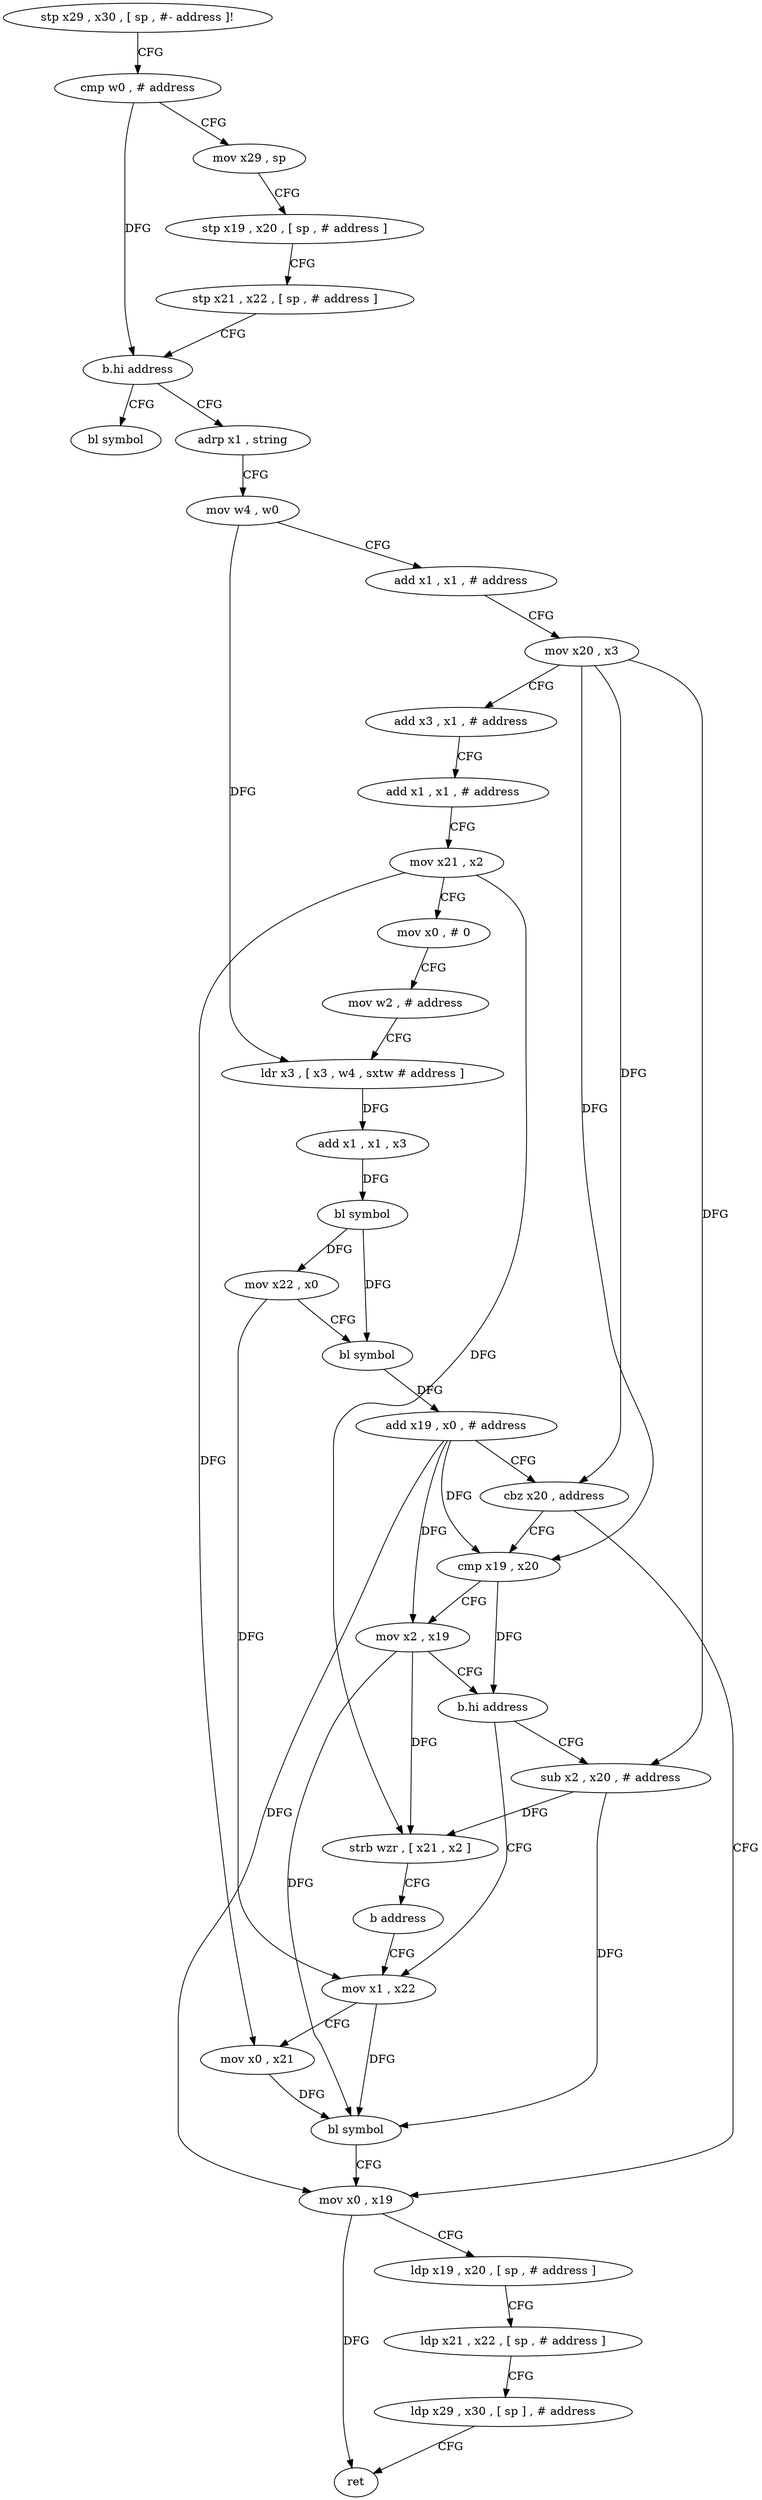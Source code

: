 digraph "func" {
"4298736" [label = "stp x29 , x30 , [ sp , #- address ]!" ]
"4298740" [label = "cmp w0 , # address" ]
"4298744" [label = "mov x29 , sp" ]
"4298748" [label = "stp x19 , x20 , [ sp , # address ]" ]
"4298752" [label = "stp x21 , x22 , [ sp , # address ]" ]
"4298756" [label = "b.hi address" ]
"4298872" [label = "bl symbol" ]
"4298760" [label = "adrp x1 , string" ]
"4298764" [label = "mov w4 , w0" ]
"4298768" [label = "add x1 , x1 , # address" ]
"4298772" [label = "mov x20 , x3" ]
"4298776" [label = "add x3 , x1 , # address" ]
"4298780" [label = "add x1 , x1 , # address" ]
"4298784" [label = "mov x21 , x2" ]
"4298788" [label = "mov x0 , # 0" ]
"4298792" [label = "mov w2 , # address" ]
"4298796" [label = "ldr x3 , [ x3 , w4 , sxtw # address ]" ]
"4298800" [label = "add x1 , x1 , x3" ]
"4298804" [label = "bl symbol" ]
"4298808" [label = "mov x22 , x0" ]
"4298812" [label = "bl symbol" ]
"4298816" [label = "add x19 , x0 , # address" ]
"4298820" [label = "cbz x20 , address" ]
"4298848" [label = "mov x0 , x19" ]
"4298824" [label = "cmp x19 , x20" ]
"4298852" [label = "ldp x19 , x20 , [ sp , # address ]" ]
"4298856" [label = "ldp x21 , x22 , [ sp , # address ]" ]
"4298860" [label = "ldp x29 , x30 , [ sp ] , # address" ]
"4298864" [label = "ret" ]
"4298828" [label = "mov x2 , x19" ]
"4298832" [label = "b.hi address" ]
"4298880" [label = "sub x2 , x20 , # address" ]
"4298836" [label = "mov x1 , x22" ]
"4298884" [label = "strb wzr , [ x21 , x2 ]" ]
"4298888" [label = "b address" ]
"4298840" [label = "mov x0 , x21" ]
"4298844" [label = "bl symbol" ]
"4298736" -> "4298740" [ label = "CFG" ]
"4298740" -> "4298744" [ label = "CFG" ]
"4298740" -> "4298756" [ label = "DFG" ]
"4298744" -> "4298748" [ label = "CFG" ]
"4298748" -> "4298752" [ label = "CFG" ]
"4298752" -> "4298756" [ label = "CFG" ]
"4298756" -> "4298872" [ label = "CFG" ]
"4298756" -> "4298760" [ label = "CFG" ]
"4298760" -> "4298764" [ label = "CFG" ]
"4298764" -> "4298768" [ label = "CFG" ]
"4298764" -> "4298796" [ label = "DFG" ]
"4298768" -> "4298772" [ label = "CFG" ]
"4298772" -> "4298776" [ label = "CFG" ]
"4298772" -> "4298820" [ label = "DFG" ]
"4298772" -> "4298824" [ label = "DFG" ]
"4298772" -> "4298880" [ label = "DFG" ]
"4298776" -> "4298780" [ label = "CFG" ]
"4298780" -> "4298784" [ label = "CFG" ]
"4298784" -> "4298788" [ label = "CFG" ]
"4298784" -> "4298884" [ label = "DFG" ]
"4298784" -> "4298840" [ label = "DFG" ]
"4298788" -> "4298792" [ label = "CFG" ]
"4298792" -> "4298796" [ label = "CFG" ]
"4298796" -> "4298800" [ label = "DFG" ]
"4298800" -> "4298804" [ label = "DFG" ]
"4298804" -> "4298808" [ label = "DFG" ]
"4298804" -> "4298812" [ label = "DFG" ]
"4298808" -> "4298812" [ label = "CFG" ]
"4298808" -> "4298836" [ label = "DFG" ]
"4298812" -> "4298816" [ label = "DFG" ]
"4298816" -> "4298820" [ label = "CFG" ]
"4298816" -> "4298848" [ label = "DFG" ]
"4298816" -> "4298824" [ label = "DFG" ]
"4298816" -> "4298828" [ label = "DFG" ]
"4298820" -> "4298848" [ label = "CFG" ]
"4298820" -> "4298824" [ label = "CFG" ]
"4298848" -> "4298852" [ label = "CFG" ]
"4298848" -> "4298864" [ label = "DFG" ]
"4298824" -> "4298828" [ label = "CFG" ]
"4298824" -> "4298832" [ label = "DFG" ]
"4298852" -> "4298856" [ label = "CFG" ]
"4298856" -> "4298860" [ label = "CFG" ]
"4298860" -> "4298864" [ label = "CFG" ]
"4298828" -> "4298832" [ label = "CFG" ]
"4298828" -> "4298884" [ label = "DFG" ]
"4298828" -> "4298844" [ label = "DFG" ]
"4298832" -> "4298880" [ label = "CFG" ]
"4298832" -> "4298836" [ label = "CFG" ]
"4298880" -> "4298884" [ label = "DFG" ]
"4298880" -> "4298844" [ label = "DFG" ]
"4298836" -> "4298840" [ label = "CFG" ]
"4298836" -> "4298844" [ label = "DFG" ]
"4298884" -> "4298888" [ label = "CFG" ]
"4298888" -> "4298836" [ label = "CFG" ]
"4298840" -> "4298844" [ label = "DFG" ]
"4298844" -> "4298848" [ label = "CFG" ]
}
